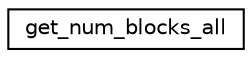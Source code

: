 digraph "Graphical Class Hierarchy"
{
 // INTERACTIVE_SVG=YES
 // LATEX_PDF_SIZE
  edge [fontname="Helvetica",fontsize="10",labelfontname="Helvetica",labelfontsize="10"];
  node [fontname="Helvetica",fontsize="10",shape=record];
  rankdir="LR";
  Node0 [label="get_num_blocks_all",height=0.2,width=0.4,color="black", fillcolor="white", style="filled",URL="$interfaceyaml__parser__mod_1_1get__num__blocks__all.html",tooltip="Private c function that determines the number of blocks with block_name in the yaml file (see yaml_pa..."];
}
